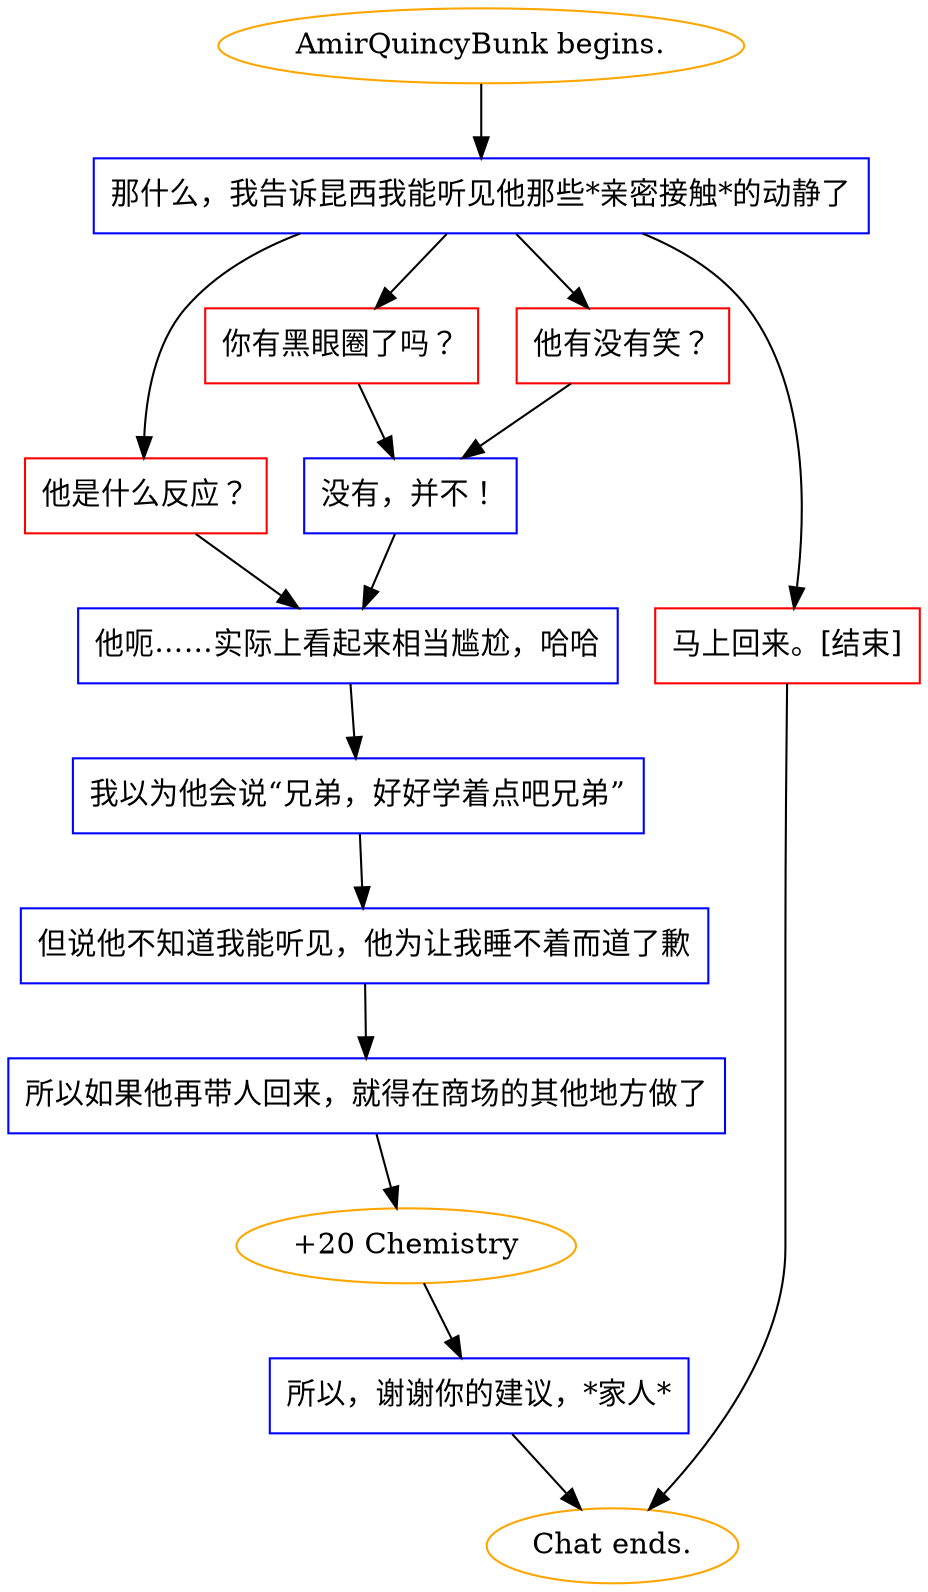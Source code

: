 digraph {
	"AmirQuincyBunk begins." [color=orange];
		"AmirQuincyBunk begins." -> j4107843308;
	j4107843308 [label="那什么，我告诉昆西我能听见他那些*亲密接触*的动静了",shape=box,color=blue];
		j4107843308 -> j1107027607;
		j4107843308 -> j2142312587;
		j4107843308 -> j280008112;
		j4107843308 -> j111009776;
	j1107027607 [label="他是什么反应？",shape=box,color=red];
		j1107027607 -> j600725036;
	j2142312587 [label="你有黑眼圈了吗？",shape=box,color=red];
		j2142312587 -> j824381414;
	j280008112 [label="他有没有笑？",shape=box,color=red];
		j280008112 -> j824381414;
	j111009776 [label="马上回来。[结束]",shape=box,color=red];
		j111009776 -> "Chat ends.";
	j600725036 [label="他呃……实际上看起来相当尴尬，哈哈",shape=box,color=blue];
		j600725036 -> j3141252720;
	j824381414 [label="没有，并不！",shape=box,color=blue];
		j824381414 -> j600725036;
	"Chat ends." [color=orange];
	j3141252720 [label="我以为他会说“兄弟，好好学着点吧兄弟”",shape=box,color=blue];
		j3141252720 -> j4187226303;
	j4187226303 [label="但说他不知道我能听见，他为让我睡不着而道了歉",shape=box,color=blue];
		j4187226303 -> j158769809;
	j158769809 [label="所以如果他再带人回来，就得在商场的其他地方做了",shape=box,color=blue];
		j158769809 -> j1850391963;
	j1850391963 [label="+20 Chemistry",color=orange];
		j1850391963 -> j1439027696;
	j1439027696 [label="所以，谢谢你的建议，*家人*",shape=box,color=blue];
		j1439027696 -> "Chat ends.";
}